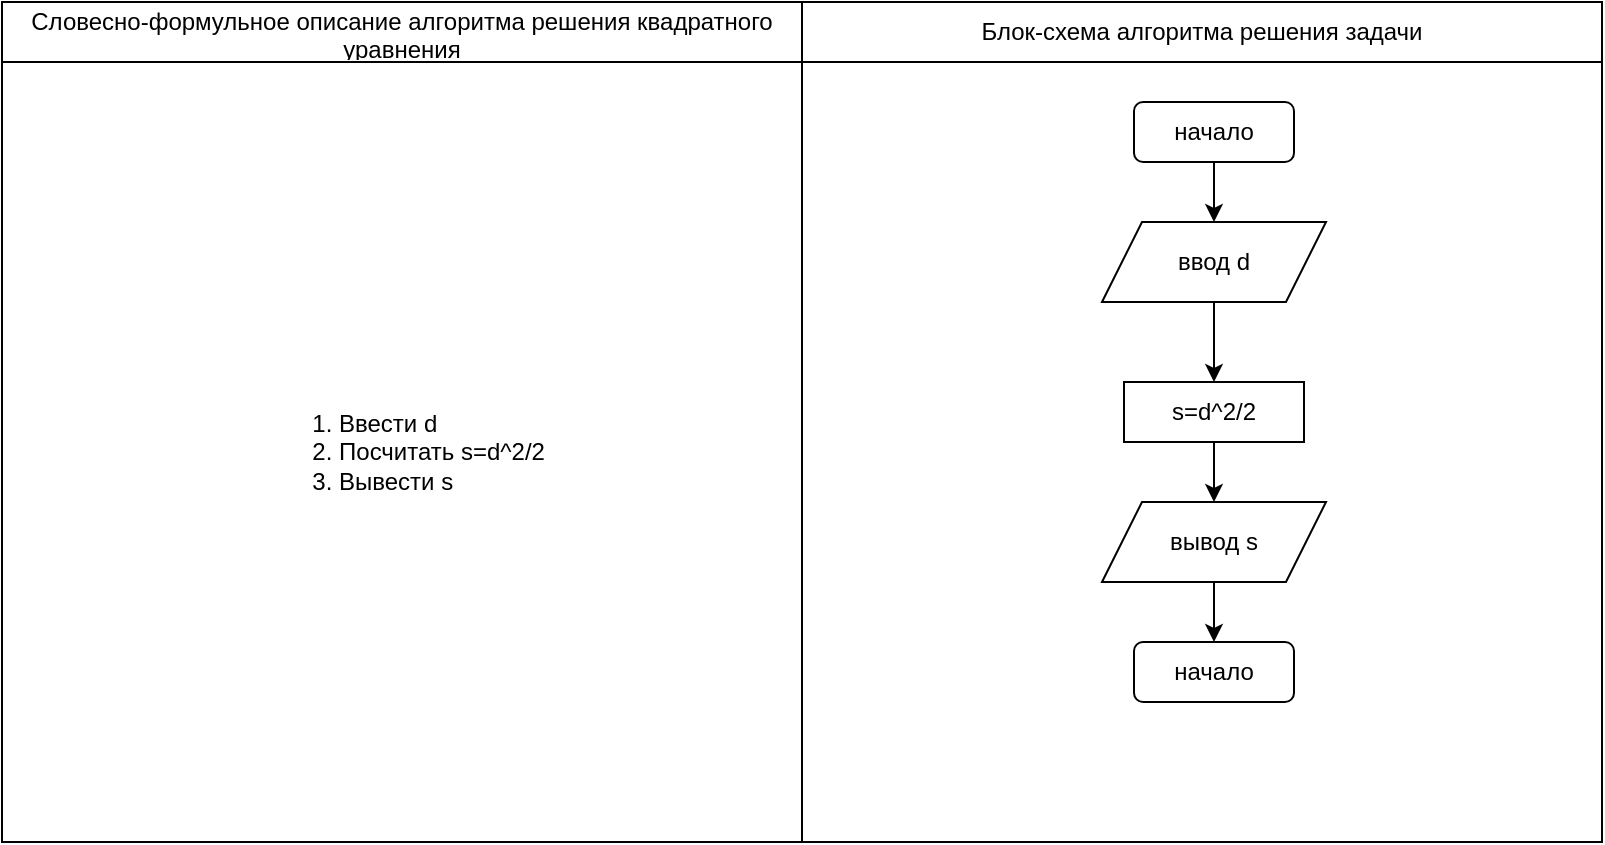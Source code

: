 <mxfile version="15.1.4" type="device"><diagram id="54OjFbcK4lRMUnBV7Kiy" name="Page-1"><mxGraphModel dx="1038" dy="1692" grid="1" gridSize="10" guides="1" tooltips="1" connect="1" arrows="1" fold="1" page="1" pageScale="1" pageWidth="827" pageHeight="1169" math="0" shadow="0"><root><mxCell id="0"/><mxCell id="1" parent="0"/><mxCell id="dJ2KV4NhSx2Zeb8ArSiW-12" value="" style="shape=table;startSize=0;container=1;collapsible=0;childLayout=tableLayout;" vertex="1" parent="1"><mxGeometry x="10" y="-1160" width="800" height="420" as="geometry"/></mxCell><mxCell id="dJ2KV4NhSx2Zeb8ArSiW-13" value="" style="shape=partialRectangle;collapsible=0;dropTarget=0;pointerEvents=0;fillColor=none;top=0;left=0;bottom=0;right=0;points=[[0,0.5],[1,0.5]];portConstraint=eastwest;" vertex="1" parent="dJ2KV4NhSx2Zeb8ArSiW-12"><mxGeometry width="800" height="30" as="geometry"/></mxCell><mxCell id="dJ2KV4NhSx2Zeb8ArSiW-14" value="Словесно-формульное описание алгоритма решения квадратного уравнения" style="shape=partialRectangle;html=1;whiteSpace=wrap;connectable=0;overflow=hidden;fillColor=none;top=0;left=0;bottom=0;right=0;pointerEvents=1;" vertex="1" parent="dJ2KV4NhSx2Zeb8ArSiW-13"><mxGeometry width="400" height="30" as="geometry"/></mxCell><mxCell id="dJ2KV4NhSx2Zeb8ArSiW-15" value="Блок-схема алгоритма решения задачи" style="shape=partialRectangle;html=1;whiteSpace=wrap;connectable=0;overflow=hidden;fillColor=none;top=0;left=0;bottom=0;right=0;pointerEvents=1;" vertex="1" parent="dJ2KV4NhSx2Zeb8ArSiW-13"><mxGeometry x="400" width="400" height="30" as="geometry"/></mxCell><mxCell id="dJ2KV4NhSx2Zeb8ArSiW-16" value="" style="shape=partialRectangle;collapsible=0;dropTarget=0;pointerEvents=0;fillColor=none;top=0;left=0;bottom=0;right=0;points=[[0,0.5],[1,0.5]];portConstraint=eastwest;" vertex="1" parent="dJ2KV4NhSx2Zeb8ArSiW-12"><mxGeometry y="30" width="800" height="390" as="geometry"/></mxCell><mxCell id="dJ2KV4NhSx2Zeb8ArSiW-17" value="&lt;div align=&quot;left&quot;&gt;&lt;ol&gt;&lt;li&gt;Ввести d&lt;/li&gt;&lt;li&gt;Посчитать s=d^2/2&lt;/li&gt;&lt;li&gt;Вывести s&lt;br&gt;&lt;/li&gt;&lt;/ol&gt;&lt;/div&gt;" style="shape=partialRectangle;html=1;whiteSpace=wrap;connectable=0;overflow=hidden;fillColor=none;top=0;left=0;bottom=0;right=0;pointerEvents=1;" vertex="1" parent="dJ2KV4NhSx2Zeb8ArSiW-16"><mxGeometry width="400" height="390" as="geometry"/></mxCell><mxCell id="dJ2KV4NhSx2Zeb8ArSiW-18" value="" style="shape=partialRectangle;html=1;whiteSpace=wrap;connectable=0;overflow=hidden;fillColor=none;top=0;left=0;bottom=0;right=0;pointerEvents=1;" vertex="1" parent="dJ2KV4NhSx2Zeb8ArSiW-16"><mxGeometry x="400" width="400" height="390" as="geometry"/></mxCell><mxCell id="dJ2KV4NhSx2Zeb8ArSiW-4" style="edgeStyle=orthogonalEdgeStyle;rounded=0;orthogonalLoop=1;jettySize=auto;html=1;exitX=0.5;exitY=1;exitDx=0;exitDy=0;" edge="1" parent="1" source="dJ2KV4NhSx2Zeb8ArSiW-2"><mxGeometry relative="1" as="geometry"><mxPoint x="616" y="-1050" as="targetPoint"/></mxGeometry></mxCell><mxCell id="dJ2KV4NhSx2Zeb8ArSiW-2" value="начало" style="rounded=1;whiteSpace=wrap;html=1;" vertex="1" parent="1"><mxGeometry x="576" y="-1110" width="80" height="30" as="geometry"/></mxCell><mxCell id="dJ2KV4NhSx2Zeb8ArSiW-6" style="edgeStyle=orthogonalEdgeStyle;rounded=0;orthogonalLoop=1;jettySize=auto;html=1;exitX=0.5;exitY=1;exitDx=0;exitDy=0;" edge="1" parent="1" source="dJ2KV4NhSx2Zeb8ArSiW-5"><mxGeometry relative="1" as="geometry"><mxPoint x="616" y="-970" as="targetPoint"/></mxGeometry></mxCell><mxCell id="dJ2KV4NhSx2Zeb8ArSiW-5" value="ввод d" style="shape=parallelogram;perimeter=parallelogramPerimeter;whiteSpace=wrap;html=1;fixedSize=1;" vertex="1" parent="1"><mxGeometry x="560" y="-1050" width="112" height="40" as="geometry"/></mxCell><mxCell id="dJ2KV4NhSx2Zeb8ArSiW-9" style="edgeStyle=orthogonalEdgeStyle;rounded=0;orthogonalLoop=1;jettySize=auto;html=1;exitX=0.5;exitY=1;exitDx=0;exitDy=0;" edge="1" parent="1" source="dJ2KV4NhSx2Zeb8ArSiW-7"><mxGeometry relative="1" as="geometry"><mxPoint x="616" y="-910" as="targetPoint"/></mxGeometry></mxCell><mxCell id="dJ2KV4NhSx2Zeb8ArSiW-7" value="s=d^2/2" style="rounded=0;whiteSpace=wrap;html=1;" vertex="1" parent="1"><mxGeometry x="571" y="-970" width="90" height="30" as="geometry"/></mxCell><mxCell id="dJ2KV4NhSx2Zeb8ArSiW-11" style="edgeStyle=orthogonalEdgeStyle;rounded=0;orthogonalLoop=1;jettySize=auto;html=1;exitX=0.5;exitY=1;exitDx=0;exitDy=0;" edge="1" parent="1" source="dJ2KV4NhSx2Zeb8ArSiW-8"><mxGeometry relative="1" as="geometry"><mxPoint x="616" y="-840" as="targetPoint"/></mxGeometry></mxCell><mxCell id="dJ2KV4NhSx2Zeb8ArSiW-8" value="вывод s" style="shape=parallelogram;perimeter=parallelogramPerimeter;whiteSpace=wrap;html=1;fixedSize=1;" vertex="1" parent="1"><mxGeometry x="560" y="-910" width="112" height="40" as="geometry"/></mxCell><mxCell id="dJ2KV4NhSx2Zeb8ArSiW-10" value="начало" style="rounded=1;whiteSpace=wrap;html=1;" vertex="1" parent="1"><mxGeometry x="576" y="-840" width="80" height="30" as="geometry"/></mxCell></root></mxGraphModel></diagram></mxfile>